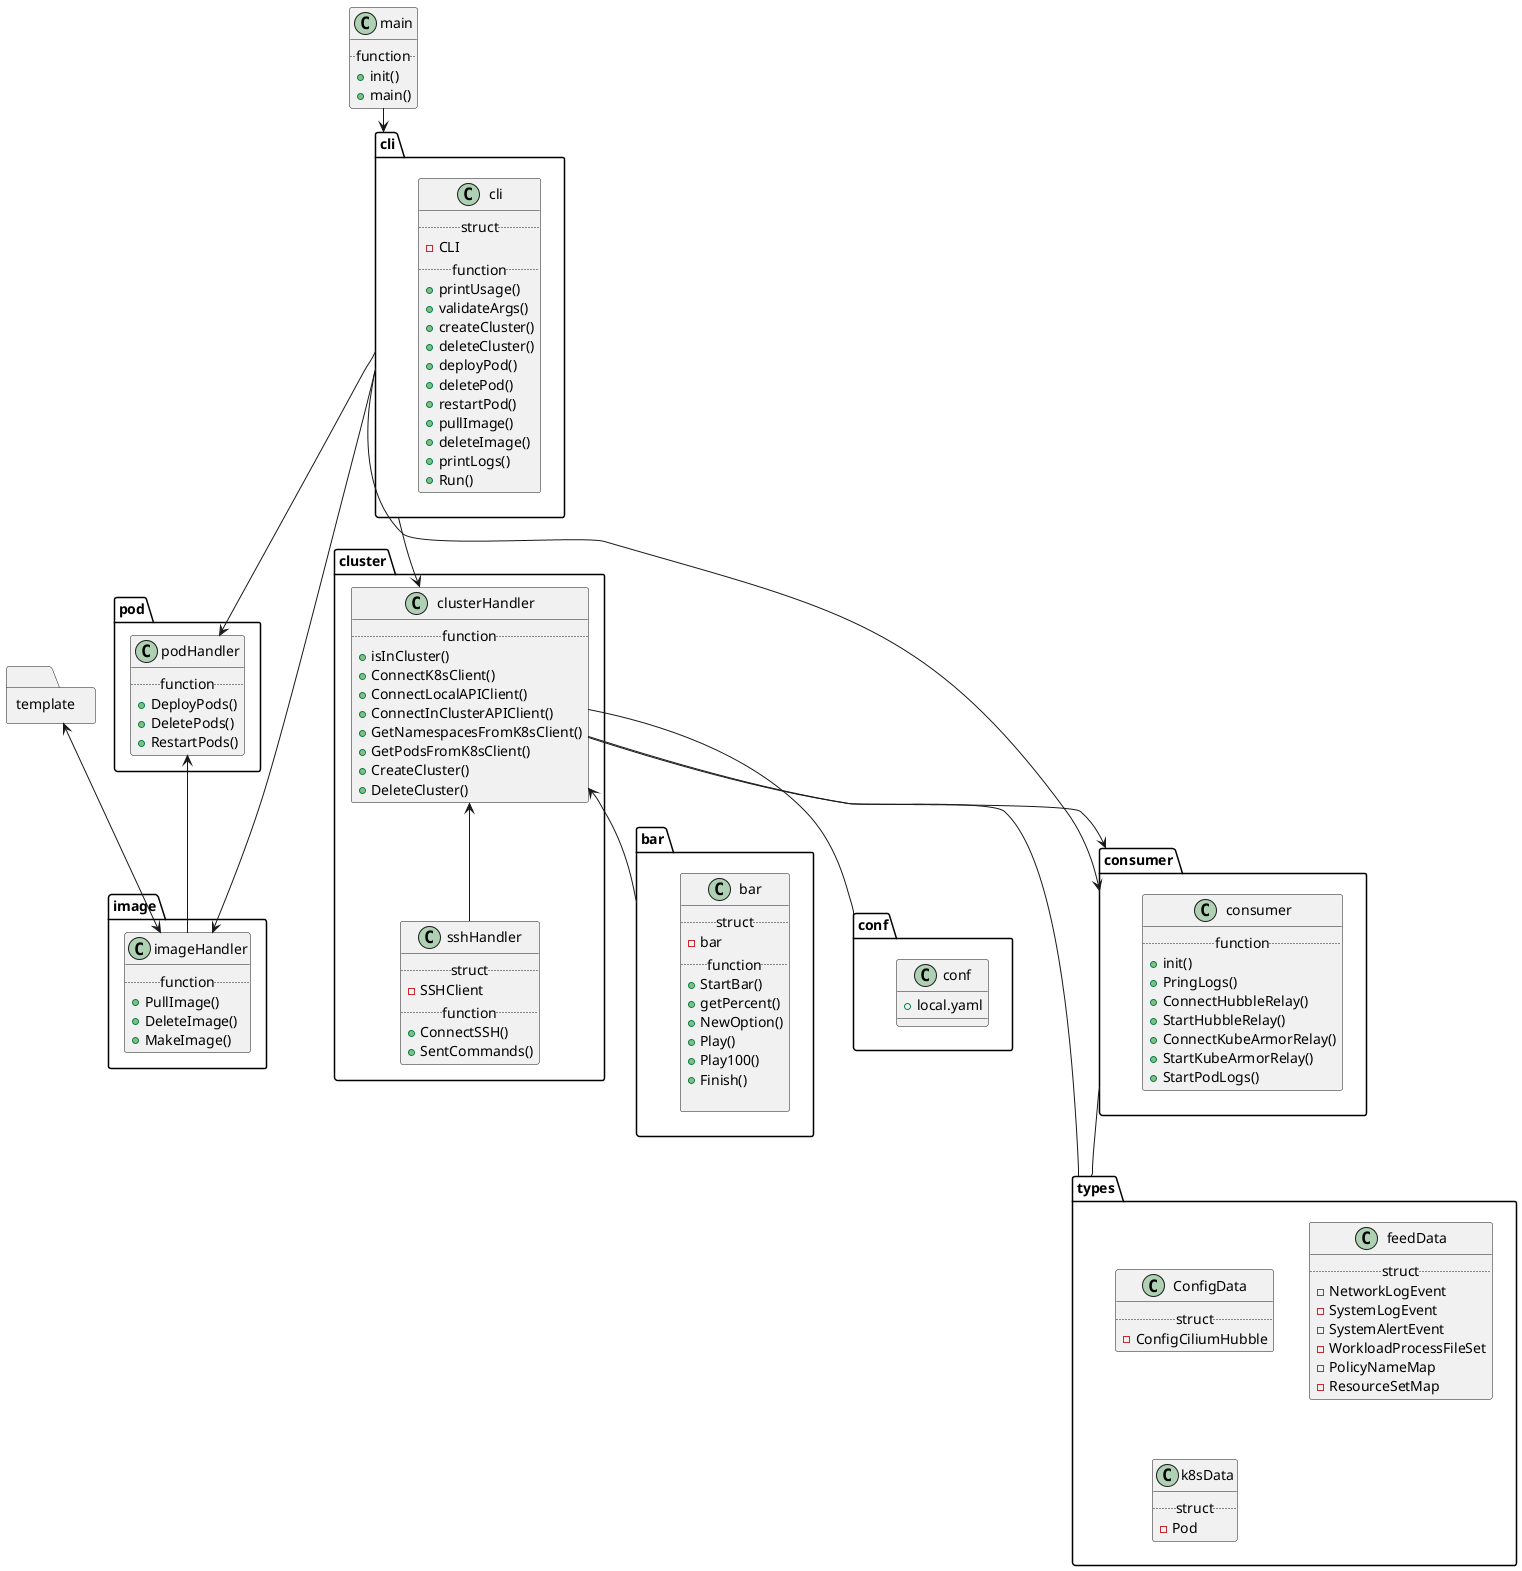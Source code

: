 @startuml

    package bar <<Folder>> {
        class bar {
            ..struct..
            - bar
            ..function..
            + StartBar()
            + getPercent()
            + NewOption() 
            + Play() 
            + Play100() 
            + Finish() 

        }
    }
    
    class main {
        ..function..
        + init()
        + main()
    }

    package cli <<Folder>> {
        class cli {
            ..struct..
            - CLI 
            ..function..
            + printUsage() 
            + validateArgs() 
            + createCluster() 
            + deleteCluster() 
            + deployPod() 
            + deletePod() 
            + restartPod()
            + pullImage()
            + deleteImage()
            + printLogs()
            + Run() 
        }
    }


    package cluster <<Folder>> {
        class sshHandler {
            ..struct..
            - SSHClient
            ..function..
            + ConnectSSH()
            + SentCommands()
        }
        class clusterHandler {
            ..function..
            + isInCluster()
            + ConnectK8sClient()
            + ConnectLocalAPIClient()
            + ConnectInClusterAPIClient()
            + GetNamespacesFromK8sClient()
            + GetPodsFromK8sClient()
            + CreateCluster()
            + DeleteCluster()
        }
    }

    package conf <<Folder>>{
        class conf {
            + local.yaml
        }
    }

    package types <<Folder>>{
        class ConfigData{
            ..struct..
            - ConfigCiliumHubble
        }
        class feedData{
            ..struct..
            - NetworkLogEvent
            - SystemLogEvent
            - SystemAlertEvent
            - WorkloadProcessFileSet
            - PolicyNameMap
            - ResourceSetMap
        }
        class k8sData {
            ..struct..
            - Pod
        }
    }

    package pod <<Folder>>{
        class podHandler {
            ..function..
            + DeployPods()
            + DeletePods()
            + RestartPods()
        }
    }

    package image <<Folder>>{
        class imageHandler {
            ..function..
            + PullImage()
            + DeleteImage()
            + MakeImage()
        }
    }

    package consumer <<Folder>>{
        class consumer {
            ..function..
            + init()
            + PringLogs()
            + ConnectHubbleRelay()
            + StartHubbleRelay()
            + ConnectKubeArmorRelay()
            + StartKubeArmorRelay()
            + StartPodLogs()
        }
    }
    package template <<Folder>> {
    }


consumer --types

main --> cli
cli --> podHandler
cli --> clusterHandler
cli --> imageHandler
cli --> consumer

template <--> imageHandler

clusterHandler <-- sshHandler
clusterHandler <-- bar
clusterHandler --> consumer
podHandler <-- imageHandler

clusterHandler -- types
clusterHandler -- conf








@enduml
